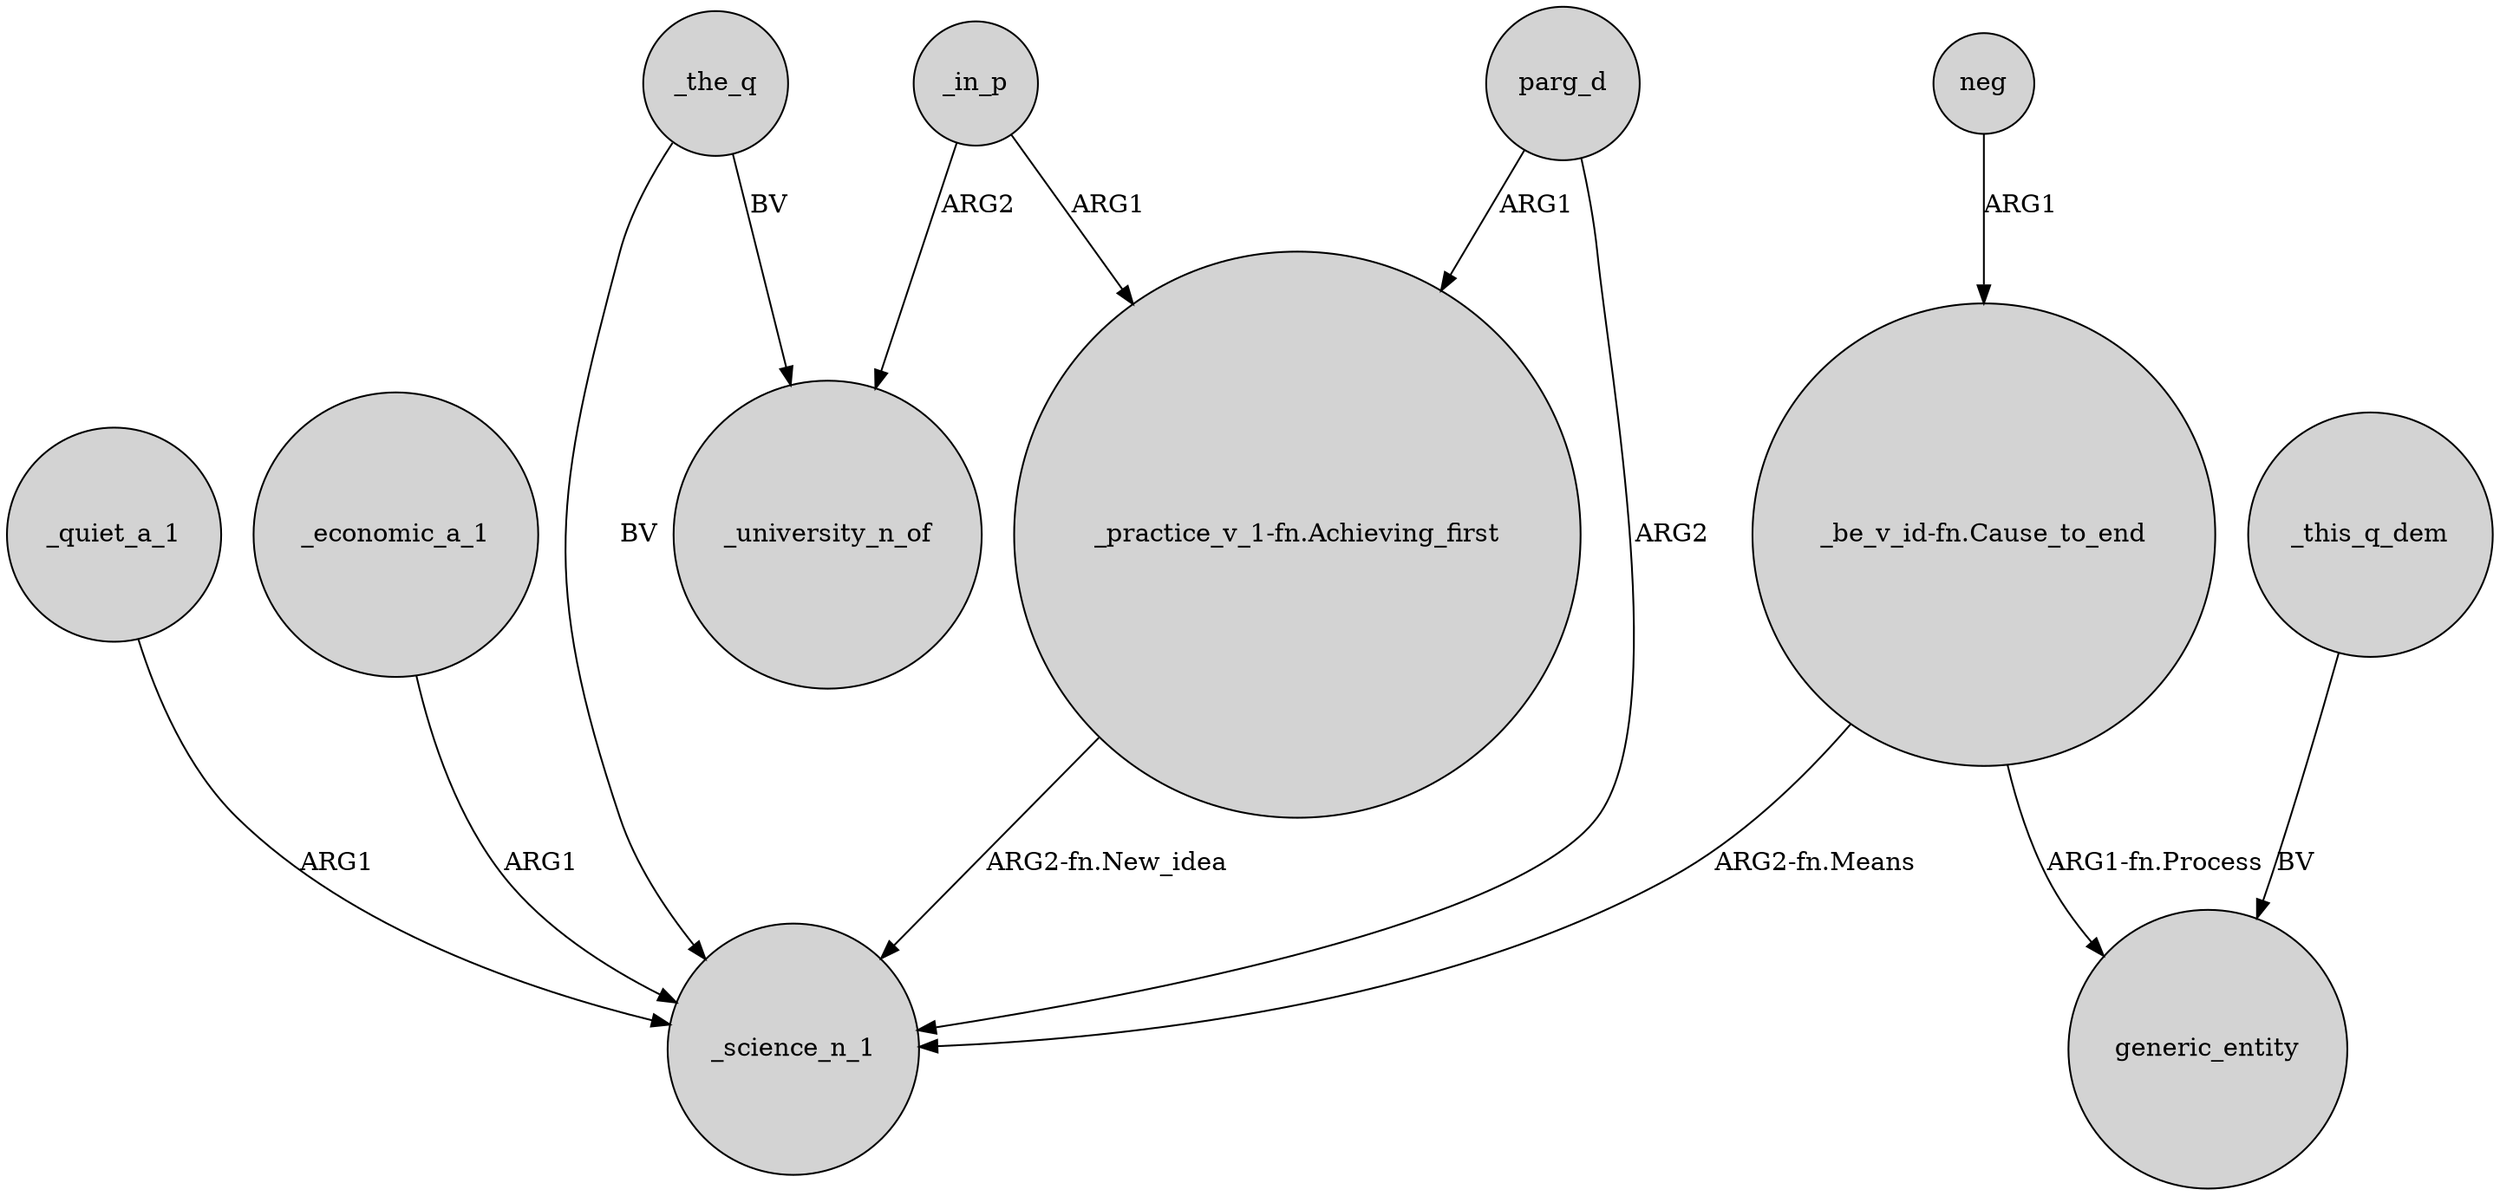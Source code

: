 digraph {
	node [shape=circle style=filled]
	_quiet_a_1 -> _science_n_1 [label=ARG1]
	_economic_a_1 -> _science_n_1 [label=ARG1]
	_in_p -> _university_n_of [label=ARG2]
	_the_q -> _university_n_of [label=BV]
	_in_p -> "_practice_v_1-fn.Achieving_first" [label=ARG1]
	"_be_v_id-fn.Cause_to_end" -> generic_entity [label="ARG1-fn.Process"]
	_the_q -> _science_n_1 [label=BV]
	parg_d -> "_practice_v_1-fn.Achieving_first" [label=ARG1]
	"_be_v_id-fn.Cause_to_end" -> _science_n_1 [label="ARG2-fn.Means"]
	"_practice_v_1-fn.Achieving_first" -> _science_n_1 [label="ARG2-fn.New_idea"]
	neg -> "_be_v_id-fn.Cause_to_end" [label=ARG1]
	_this_q_dem -> generic_entity [label=BV]
	parg_d -> _science_n_1 [label=ARG2]
}
